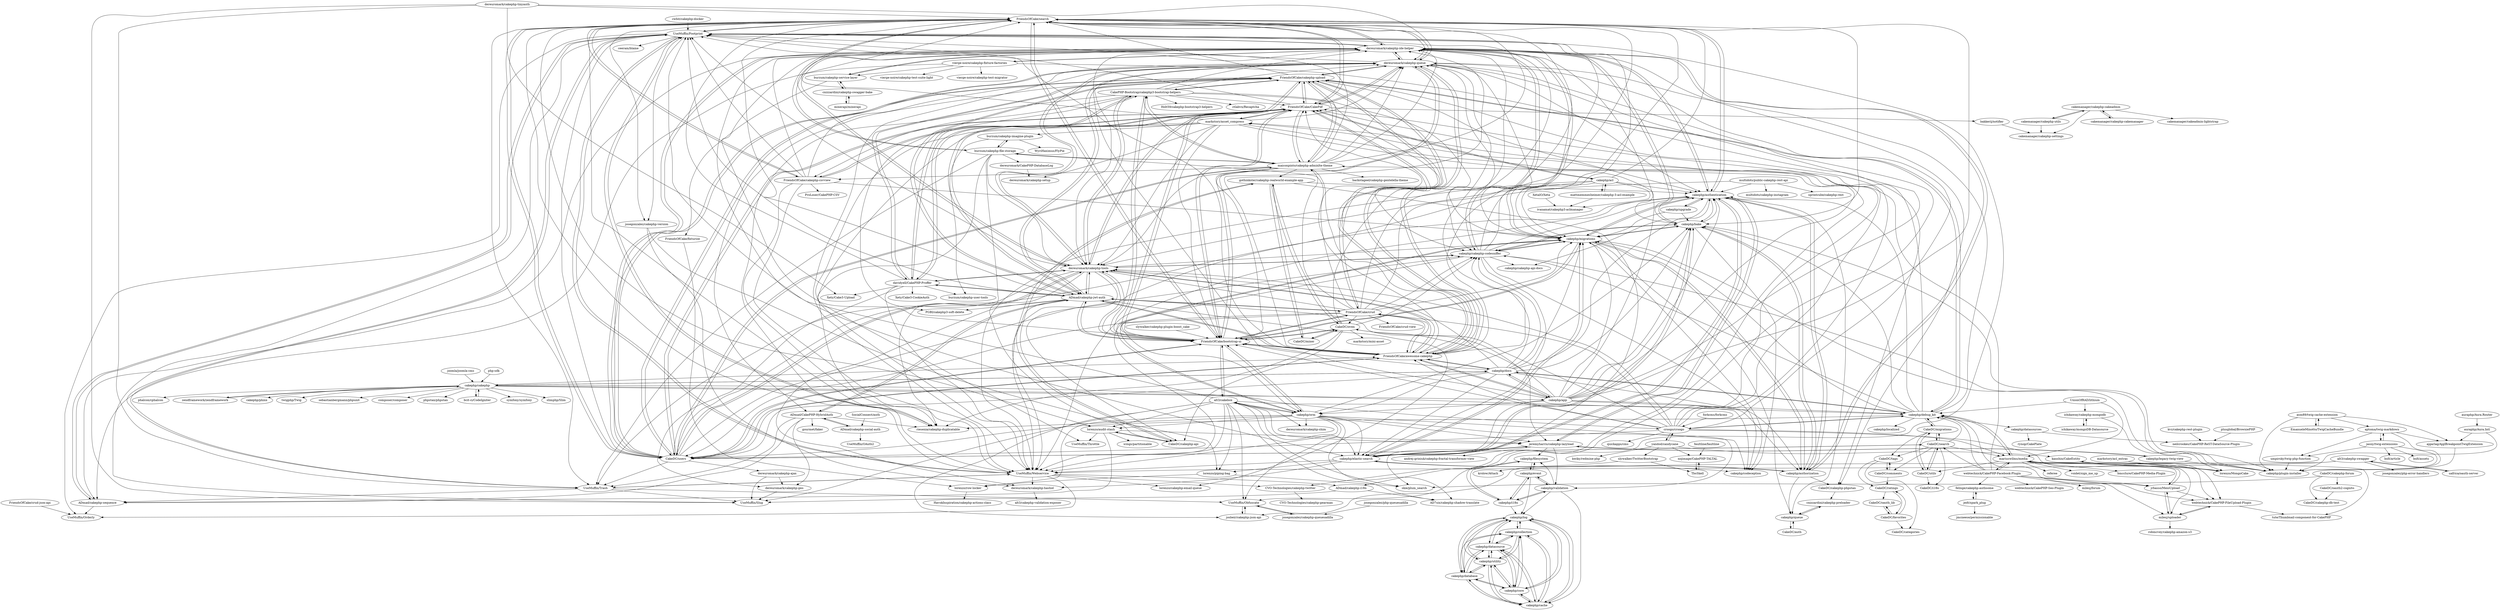 digraph G {
"FriendsOfCake/search" -> "UseMuffin/Footprint"
"FriendsOfCake/search" -> "FriendsOfCake/CakePdf"
"FriendsOfCake/search" -> "dereuromark/cakephp-ide-helper"
"FriendsOfCake/search" -> "FriendsOfCake/cakephp-csvview"
"FriendsOfCake/search" -> "dereuromark/cakephp-queue"
"FriendsOfCake/search" -> "UseMuffin/Webservice"
"FriendsOfCake/search" -> "riesenia/cakephp-duplicatable"
"FriendsOfCake/search" -> "cakephp/bake"
"FriendsOfCake/search" -> "cakephp/authentication"
"FriendsOfCake/search" -> "UseMuffin/Trash"
"FriendsOfCake/search" -> "FriendsOfCake/bootstrap-ui"
"FriendsOfCake/search" -> "lorenzo/audit-stash"
"FriendsOfCake/search" -> "CakeDC/users"
"FriendsOfCake/search" -> "burzum/cakephp-file-storage"
"FriendsOfCake/search" -> "josegonzalez/cakephp-version"
"cakephp/app" -> "cakephp/docs"
"cakephp/app" -> "cakephp/migrations"
"cakephp/app" -> "cakephp/bake"
"cakephp/app" -> "cakephp/authentication"
"cakephp/app" -> "FriendsOfCake/awesome-cakephp"
"cakephp/app" -> "dereuromark/cakephp-queue"
"cakephp/app" -> "cakephp/authorization"
"cakephp/app" -> "dereuromark/cakephp-ide-helper"
"cakephp/app" -> "cakephp/orm"
"cakephp/app" -> "FriendsOfCake/bootstrap-ui"
"cakephp/app" -> "CakeDC/oven"
"cakephp/app" -> "maiconpinto/cakephp-adminlte-theme"
"cakephp/app" -> "cakephp/debug_kit"
"cakephp/app" -> "cakephp/elastic-search"
"cakephp/app" -> "FriendsOfCake/search"
"ADmad/CakePHP-HybridAuth" -> "ADmad/cakephp-social-auth"
"ADmad/CakePHP-HybridAuth" -> "UseMuffin/Trash"
"ADmad/CakePHP-HybridAuth" -> "ADmad/cakephp-jwt-auth"
"ADmad/CakePHP-HybridAuth" -> "gourmet/faker"
"ADmad/CakePHP-HybridAuth" -> "riesenia/cakephp-duplicatable"
"ADmad/CakePHP-HybridAuth" -> "ADmad/cakephp-sequence"
"ADmad/CakePHP-HybridAuth" -> "dereuromark/cakephp-geo"
"UnionOfRAD/lithium" -> "ichikaway/cakephp-mongodb" ["e"=1]
"UnionOfRAD/lithium" -> "cakephp/debug_kit" ["e"=1]
"UnionOfRAD/lithium" -> "mariuswilms/media" ["e"=1]
"cakephp/upgrade" -> "cakephp/authentication"
"cakephp/upgrade" -> "cakephp/bake"
"cakephp/upgrade" -> "cakephp/migrations"
"auraphp/Aura.Router" -> "auraphp/Aura.Intl" ["e"=1]
"cakephp/docs" -> "cakephp/app"
"cakephp/docs" -> "cakephp/debug_kit"
"cakephp/docs" -> "cakephp/bake"
"cakephp/docs" -> "FriendsOfCake/awesome-cakephp"
"cakephp/docs" -> "cakephp/authentication"
"cakephp/docs" -> "cakephp/migrations"
"cakephp/docs" -> "dereuromark/cakephp-ide-helper"
"cakephp/docs" -> "cakephp/authorization"
"cakephp/docs" -> "cakephp/elastic-search"
"cakephp/docs" -> "cakephp/cakephp"
"cakephp/docs" -> "dereuromark/cakephp-tools"
"cakephp/docs" -> "cakephp/orm"
"cakephp/docs" -> "dereuromark/cakephp-queue"
"cakephp/docs" -> "CakeDC/users"
"cakephp/docs" -> "cakephp/cakephp-codesniffer"
"cakephp/elastic-search" -> "jeremyharris/cakephp-lazyload"
"cakephp/elastic-search" -> "cakephp/bake"
"cakephp/elastic-search" -> "cakephp/authentication"
"cakephp/elastic-search" -> "cakephp/codeception"
"cakephp/elastic-search" -> "cakephp/authorization"
"cakephp/elastic-search" -> "cakephp/migrations"
"cakephp/elastic-search" -> "UseMuffin/Webservice"
"cakephp/elastic-search" -> "lorenzo/piping-bag"
"cakephp/elastic-search" -> "dereuromark/cakephp-hashid"
"forkcms/forkcms" -> "croogo/croogo" ["e"=1]
"plusglobal/BrowniePHP" -> "neilcrookes/CakePHP-ReST-DataSource-Plugin"
"cakephp/authorization" -> "cakephp/authentication"
"cakephp/authorization" -> "cakephp/bake"
"cakephp/authorization" -> "cakephp/elastic-search"
"cakephp/authorization" -> "cakephp/migrations"
"cakephp/authorization" -> "cakephp/queue"
"cakephp/authorization" -> "dereuromark/cakephp-ide-helper"
"cakephp/authorization" -> "CakeDC/cakephp-phpstan"
"slywalker/cakephp-plugin-boost_cake" -> "FriendsOfCake/bootstrap-ui"
"FriendsOfCake/crud" -> "FriendsOfCake/bootstrap-ui"
"FriendsOfCake/crud" -> "FriendsOfCake/awesome-cakephp"
"FriendsOfCake/crud" -> "ADmad/cakephp-jwt-auth"
"FriendsOfCake/crud" -> "FriendsOfCake/search"
"FriendsOfCake/crud" -> "dereuromark/cakephp-tools"
"FriendsOfCake/crud" -> "FriendsOfCake/CakePdf"
"FriendsOfCake/crud" -> "cakephp/migrations"
"FriendsOfCake/crud" -> "FriendsOfCake/crud-view"
"FriendsOfCake/crud" -> "FriendsOfCake/cakephp-upload"
"FriendsOfCake/crud" -> "UseMuffin/Footprint"
"FriendsOfCake/crud" -> "CakeDC/users"
"FriendsOfCake/crud" -> "maiconpinto/cakephp-adminlte-theme"
"FriendsOfCake/crud" -> "cakephp/orm"
"FriendsOfCake/crud" -> "CakeDC/oven"
"FriendsOfCake/crud" -> "cakephp/cakephp-codesniffer"
"josegonzalez/php-queuesadilla" -> "josegonzalez/cakephp-queuesadilla"
"nojimage/CakePHP-TALTAL" -> "TbsSkell"
"burzum/cakephp-service-layer" -> "FriendsOfCake/fixturize"
"burzum/cakephp-service-layer" -> "dereuromark/cakephp-ide-helper"
"burzum/cakephp-service-layer" -> "cnizzardini/cakephp-swagger-bake"
"kanshin/CakeEntity" -> "lorenzo/MongoCake"
"jasny/twig-extensions" -> "cakephp/plugin-installer"
"jasny/twig-extensions" -> "umpirsky/twig-php-function"
"jasny/twig-extensions" -> "aptoma/twig-markdown"
"jasny/twig-extensions" -> "bolt/article" ["e"=1]
"jasny/twig-extensions" -> "bolt/assets" ["e"=1]
"lorenzo/MongoCake" -> "kanshin/CakeEntity"
"CakeDC/cakephp-forum" -> "skie/plum_search"
"CakeDC/cakephp-forum" -> "CakeDC/cakephp-db-test"
"CakeDC/cakephp-forum" -> "CakeDC/oauth2-cognito"
"CakeDC/oauth2-cognito" -> "CakeDC/cakephp-db-test"
"FriendsOfCake/awesome-cakephp" -> "CakeDC/users"
"FriendsOfCake/awesome-cakephp" -> "FriendsOfCake/bootstrap-ui"
"FriendsOfCake/awesome-cakephp" -> "dereuromark/cakephp-queue"
"FriendsOfCake/awesome-cakephp" -> "dereuromark/cakephp-tools"
"FriendsOfCake/awesome-cakephp" -> "FriendsOfCake/CakePdf"
"FriendsOfCake/awesome-cakephp" -> "FriendsOfCake/crud"
"FriendsOfCake/awesome-cakephp" -> "FriendsOfCake/cakephp-upload"
"FriendsOfCake/awesome-cakephp" -> "dereuromark/cakephp-ide-helper"
"FriendsOfCake/awesome-cakephp" -> "ADmad/cakephp-jwt-auth"
"FriendsOfCake/awesome-cakephp" -> "burzum/cakephp-file-storage"
"FriendsOfCake/awesome-cakephp" -> "FriendsOfCake/search"
"FriendsOfCake/awesome-cakephp" -> "cakephp/docs"
"FriendsOfCake/awesome-cakephp" -> "cakephp/cakephp-codesniffer"
"FriendsOfCake/awesome-cakephp" -> "cakephp/app"
"FriendsOfCake/awesome-cakephp" -> "UseMuffin/Footprint"
"bcit-ci/CodeIgniter" -> "cakephp/cakephp" ["e"=1]
"dereuromark/cakephp-tinyauth" -> "UseMuffin/Slug"
"dereuromark/cakephp-tinyauth" -> "FriendsOfCake/search"
"dereuromark/cakephp-tinyauth" -> "dereuromark/cakephp-queue"
"dereuromark/cakephp-tinyauth" -> "UseMuffin/Trash"
"dereuromark/cakephp-tinyauth" -> "Xety/Cake3-Upload"
"joomla/joomla-cms" -> "cakephp/cakephp" ["e"=1]
"cakephp/collection" -> "cakephp/datasource"
"cakephp/collection" -> "cakephp/cache"
"cakephp/collection" -> "cakephp/log"
"cakephp/collection" -> "cakephp/core"
"cakephp/collection" -> "cakephp/database"
"cakephp/collection" -> "cakephp/utility"
"SocialConnect/auth" -> "ADmad/cakephp-social-auth" ["e"=1]
"ADmad/cakephp-jwt-auth" -> "FriendsOfCake/CakePdf"
"ADmad/cakephp-jwt-auth" -> "FriendsOfCake/bootstrap-ui"
"ADmad/cakephp-jwt-auth" -> "dereuromark/cakephp-tools"
"ADmad/cakephp-jwt-auth" -> "ADmad/CakePHP-HybridAuth"
"ADmad/cakephp-jwt-auth" -> "dereuromark/cakephp-queue"
"ADmad/cakephp-jwt-auth" -> "davidyell/CakePHP-Proffer"
"ADmad/cakephp-jwt-auth" -> "FriendsOfCake/search"
"ADmad/cakephp-jwt-auth" -> "FriendsOfCake/crud"
"ADmad/cakephp-jwt-auth" -> "dereuromark/cakephp-hashid"
"ADmad/cakephp-jwt-auth" -> "UseMuffin/Webservice"
"ADmad/cakephp-jwt-auth" -> "UseMuffin/Footprint"
"ADmad/cakephp-jwt-auth" -> "lorenzo/cakephp-email-queue"
"ADmad/cakephp-jwt-auth" -> "FriendsOfCake/awesome-cakephp"
"ADmad/cakephp-jwt-auth" -> "FriendsOfCake/cakephp-upload"
"ADmad/cakephp-jwt-auth" -> "PGBI/cakephp3-soft-delete"
"FriendsOfCake/bootstrap-ui" -> "CakeDC/users"
"FriendsOfCake/bootstrap-ui" -> "FriendsOfCake/awesome-cakephp"
"FriendsOfCake/bootstrap-ui" -> "FriendsOfCake/CakePdf"
"FriendsOfCake/bootstrap-ui" -> "FriendsOfCake/crud"
"FriendsOfCake/bootstrap-ui" -> "FriendsOfCake/search"
"FriendsOfCake/bootstrap-ui" -> "cakephp/migrations"
"FriendsOfCake/bootstrap-ui" -> "ADmad/cakephp-jwt-auth"
"FriendsOfCake/bootstrap-ui" -> "cakephp/orm"
"FriendsOfCake/bootstrap-ui" -> "dereuromark/cakephp-ide-helper"
"FriendsOfCake/bootstrap-ui" -> "FriendsOfCake/cakephp-upload"
"FriendsOfCake/bootstrap-ui" -> "CakePHP-Bootstrap/cakephp3-bootstrap-helpers"
"FriendsOfCake/bootstrap-ui" -> "dereuromark/cakephp-queue"
"FriendsOfCake/bootstrap-ui" -> "dereuromark/cakephp-tools"
"FriendsOfCake/bootstrap-ui" -> "alt3/cakebox"
"FriendsOfCake/bootstrap-ui" -> "CakeDC/oven"
"slywalker/TwitterBootstrap" -> "TbsSkell"
"slywalker/TwitterBootstrap" -> "krolow/Attach"
"XetaIO/Xeta" -> "ivanamat/cakephp3-aclmanager"
"lorenzo/piping-bag" -> "lorenzo/row-locker"
"lorenzo/piping-bag" -> "skie/plum_search"
"cakephp/utility" -> "cakephp/core"
"cakephp/utility" -> "cakephp/datasource"
"cakephp/utility" -> "cakephp/database"
"cakephp/utility" -> "cakephp/cache"
"cakephp/utility" -> "cakephp/log"
"cakephp/utility" -> "cakephp/collection"
"cakephp/core" -> "cakephp/datasource"
"cakephp/core" -> "cakephp/utility"
"cakephp/core" -> "cakephp/cache"
"cakephp/core" -> "cakephp/database"
"cakephp/core" -> "cakephp/log"
"cakephp/core" -> "cakephp/collection"
"dereuromark/cakephp-queue" -> "dereuromark/cakephp-ide-helper"
"dereuromark/cakephp-queue" -> "FriendsOfCake/awesome-cakephp"
"dereuromark/cakephp-queue" -> "UseMuffin/Footprint"
"dereuromark/cakephp-queue" -> "FriendsOfCake/search"
"dereuromark/cakephp-queue" -> "dereuromark/cakephp-tools"
"dereuromark/cakephp-queue" -> "UseMuffin/Webservice"
"dereuromark/cakephp-queue" -> "FriendsOfCake/CakePdf"
"dereuromark/cakephp-queue" -> "ADmad/cakephp-jwt-auth"
"dereuromark/cakephp-queue" -> "cakephp/migrations"
"dereuromark/cakephp-queue" -> "cakephp/authentication"
"dereuromark/cakephp-queue" -> "FriendsOfCake/bootstrap-ui"
"dereuromark/cakephp-queue" -> "CakeDC/users"
"dereuromark/cakephp-queue" -> "ADmad/cakephp-i18n"
"dereuromark/cakephp-queue" -> "cakephp/cakephp-codesniffer"
"dereuromark/cakephp-queue" -> "FriendsOfCake/cakephp-upload"
"dereuromark/cakephp-ajax" -> "UseMuffin/Slug"
"dereuromark/cakephp-ajax" -> "dereuromark/cakephp-geo"
"jrbasso/MeioUpload" -> "mariuswilms/media"
"jrbasso/MeioUpload" -> "milesj/uploader"
"jrbasso/MeioUpload" -> "webtechnick/CakePHP-FileUpload-Plugin"
"cakephp/acl" -> "mattmemmesheimer/cakephp-3-acl-example"
"cakephp/acl" -> "ivanamat/cakephp3-aclmanager"
"cakephp/acl" -> "FriendsOfCake/CakePdf"
"cakephp/acl" -> "dereuromark/cakephp-tools"
"cakephp/acl" -> "cakephp/authentication"
"cakephp/acl" -> "FriendsOfCake/search"
"cakephp/acl" -> "UseMuffin/Webservice"
"cakephp/acl" -> "cakephp/migrations"
"alt3/cakebox" -> "cakephp/orm"
"alt3/cakebox" -> "cakephp/codeception"
"alt3/cakebox" -> "UseMuffin/Obfuscate"
"alt3/cakebox" -> "lorenzo/audit-stash"
"alt3/cakebox" -> "AD7six/cakephp-shadow-translate"
"alt3/cakebox" -> "dereuromark/cakephp-shim"
"alt3/cakebox" -> "josbeir/cakephp-json-api"
"alt3/cakebox" -> "UseMuffin/Webservice"
"alt3/cakebox" -> "lorenzo/piping-bag"
"alt3/cakebox" -> "UseMuffin/Slug"
"alt3/cakebox" -> "FriendsOfCake/bootstrap-ui"
"alt3/cakebox" -> "skie/plum_search"
"alt3/cakebox" -> "cakephp/elastic-search"
"alt3/cakebox" -> "UseMuffin/Footprint"
"alt3/cakebox" -> "jeremyharris/cakephp-lazyload"
"cnizzardini/cakephp-swagger-bake" -> "mixerapi/mixerapi"
"cnizzardini/cakephp-swagger-bake" -> "burzum/cakephp-service-layer"
"ADmad/cakephp-i18n" -> "AD7six/cakephp-shadow-translate"
"ADmad/cakephp-i18n" -> "UseMuffin/Slug"
"davidyell/CakePHP-Proffer" -> "dereuromark/cakephp-tools"
"davidyell/CakePHP-Proffer" -> "Xety/Cake3-Upload"
"davidyell/CakePHP-Proffer" -> "CakePHP-Bootstrap/cakephp3-bootstrap-helpers"
"davidyell/CakePHP-Proffer" -> "FriendsOfCake/CakePdf"
"davidyell/CakePHP-Proffer" -> "ADmad/cakephp-jwt-auth"
"davidyell/CakePHP-Proffer" -> "burzum/cakephp-user-tools"
"davidyell/CakePHP-Proffer" -> "dereuromark/cakephp-geo"
"davidyell/CakePHP-Proffer" -> "FriendsOfCake/cakephp-upload"
"davidyell/CakePHP-Proffer" -> "FriendsOfCake/search"
"davidyell/CakePHP-Proffer" -> "UseMuffin/Webservice"
"davidyell/CakePHP-Proffer" -> "Xety/Cake3-CookieAuth"
"vierge-noire/cakephp-fixture-factories" -> "vierge-noire/cakephp-test-suite-light"
"vierge-noire/cakephp-fixture-factories" -> "vierge-noire/cakephp-test-migrator"
"vierge-noire/cakephp-fixture-factories" -> "dereuromark/cakephp-ide-helper"
"vierge-noire/cakephp-fixture-factories" -> "CakeDC/cakephp-phpstan"
"vierge-noire/cakephp-fixture-factories" -> "burzum/cakephp-service-layer"
"vierge-noire/cakephp-fixture-factories" -> "ADmad/cakephp-sequence"
"mixerapi/mixerapi" -> "cnizzardini/cakephp-swagger-bake"
"cakephp/database" -> "cakephp/datasource"
"cakephp/database" -> "cakephp/core"
"cakephp/database" -> "cakephp/utility"
"cakephp/database" -> "cakephp/cache"
"cakephp/database" -> "cakephp/log"
"cakephp/database" -> "cakephp/collection"
"dereuromark/cakephp-geo" -> "UseMuffin/Slug"
"EmanueleMinotto/TwigCacheBundle" -> "asm89/twig-cache-extension"
"CakePHP-Bootstrap/cakephp3-bootstrap-helpers" -> "davidyell/CakePHP-Proffer"
"CakePHP-Bootstrap/cakephp3-bootstrap-helpers" -> "FriendsOfCake/bootstrap-ui"
"CakePHP-Bootstrap/cakephp3-bootstrap-helpers" -> "dereuromark/cakephp-tools"
"CakePHP-Bootstrap/cakephp3-bootstrap-helpers" -> "FriendsOfCake/cakephp-upload"
"CakePHP-Bootstrap/cakephp3-bootstrap-helpers" -> "UseMuffin/Webservice"
"CakePHP-Bootstrap/cakephp3-bootstrap-helpers" -> "dereuromark/cakephp-ide-helper"
"CakePHP-Bootstrap/cakephp3-bootstrap-helpers" -> "dereuromark/cakephp-queue"
"CakePHP-Bootstrap/cakephp3-bootstrap-helpers" -> "maiconpinto/cakephp-adminlte-theme"
"CakePHP-Bootstrap/cakephp3-bootstrap-helpers" -> "FriendsOfCake/CakePdf"
"CakePHP-Bootstrap/cakephp3-bootstrap-helpers" -> "PGBI/cakephp3-soft-delete"
"CakePHP-Bootstrap/cakephp3-bootstrap-helpers" -> "cakephp/migrations"
"CakePHP-Bootstrap/cakephp3-bootstrap-helpers" -> "Holt59/cakephp-bootstrap3-helpers"
"CakePHP-Bootstrap/cakephp3-bootstrap-helpers" -> "FriendsOfCake/cakephp-csvview"
"CakePHP-Bootstrap/cakephp3-bootstrap-helpers" -> "ctlabvn/Recaptcha"
"CakePHP-Bootstrap/cakephp3-bootstrap-helpers" -> "cakephp/cakephp-codesniffer"
"umpirsky/twig-php-function" -> "cakephp/plugin-installer"
"cakephp/datasource" -> "cakephp/core"
"cakephp/datasource" -> "cakephp/cache"
"cakephp/datasource" -> "cakephp/log"
"cakephp/datasource" -> "cakephp/database"
"cakephp/datasource" -> "cakephp/utility"
"cakephp/datasource" -> "cakephp/collection"
"cakephp/cache" -> "cakephp/log"
"cakephp/cache" -> "cakephp/datasource"
"cakephp/cache" -> "cakephp/core"
"cakephp/cache" -> "cakephp/collection"
"cakephp/cache" -> "cakephp/utility"
"cakephp/cache" -> "cakephp/database"
"cakephp/log" -> "cakephp/cache"
"cakephp/log" -> "cakephp/datasource"
"cakephp/log" -> "cakephp/core"
"cakephp/log" -> "cakephp/collection"
"cakephp/log" -> "cakephp/database"
"cakephp/log" -> "cakephp/utility"
"markstory/acl_extras" -> "lorenzo/MongoCake"
"cakephp/queue" -> "cnizzardini/cakephp-preloader"
"cakephp/queue" -> "CakeDC/auth"
"cakephp/migrations" -> "cakephp/bake"
"cakephp/migrations" -> "cakephp/cakephp-codesniffer"
"cakephp/migrations" -> "cakephp/authentication"
"cakephp/migrations" -> "cakephp/plugin-installer"
"cakephp/migrations" -> "cakephp/queue"
"cakephp/migrations" -> "cakephp/elastic-search"
"cakephp/migrations" -> "cakephp/authorization"
"cakephp/migrations" -> "dereuromark/cakephp-ide-helper"
"cakephp/migrations" -> "UseMuffin/Footprint"
"cakephp/migrations" -> "cakephp/orm"
"cakephp/migrations" -> "cakephp/codeception"
"cakephp/migrations" -> "FriendsOfCake/bootstrap-ui"
"cakephp/event" -> "cakephp/filesystem"
"cakephp/event" -> "cakephp/i18n"
"cakephp/event" -> "cakephp/log"
"cakephp/event" -> "cakephp/validation"
"cakephp/validation" -> "cakephp/event"
"cakephp/validation" -> "cakephp/filesystem"
"cakephp/validation" -> "cakephp/i18n"
"cakephp/validation" -> "cakephp/log"
"cakephp/validation" -> "cakephp/cache"
"cakephp/bake" -> "cakephp/migrations"
"cakephp/bake" -> "cakephp/authentication"
"cakephp/bake" -> "cakephp/authorization"
"cakephp/bake" -> "cakephp/plugin-installer"
"cakephp/bake" -> "cakephp/elastic-search"
"cakephp/bake" -> "cakephp/cakephp-codesniffer"
"cakephp/bake" -> "dereuromark/cakephp-ide-helper"
"cakephp/bake" -> "cakephp/codeception"
"cakephp/i18n" -> "cakephp/filesystem"
"cakephp/i18n" -> "cakephp/event"
"cakephp/i18n" -> "cakephp/log"
"cakephp/i18n" -> "cakephp/validation"
"cakemanager/cakephp-cakemanager" -> "cakemanager/cakephp-cakeadmin"
"CakeDC/cakephp-phpstan" -> "cnizzardini/cakephp-preloader"
"josegonzalez/cakephp-version" -> "lorenzo/piping-bag"
"josegonzalez/cakephp-version" -> "dereuromark/cakephp-hashid"
"TbsSkell" -> "nojimage/CakePHP-TALTAL"
"cakemanager/cakephp-cakeadmin" -> "cakemanager/cakephp-cakemanager"
"cakemanager/cakephp-cakeadmin" -> "cakemanager/cakeadmin-lightstrap"
"cakemanager/cakephp-cakeadmin" -> "cakemanager/cakephp-settings"
"cakemanager/cakephp-cakeadmin" -> "cakemanager/cakephp-utils"
"UseMuffin/Footprint" -> "UseMuffin/Trash"
"UseMuffin/Footprint" -> "ADmad/cakephp-sequence"
"UseMuffin/Footprint" -> "UseMuffin/Orderly"
"UseMuffin/Footprint" -> "UseMuffin/Webservice"
"UseMuffin/Footprint" -> "riesenia/cakephp-duplicatable"
"UseMuffin/Footprint" -> "UseMuffin/Obfuscate"
"UseMuffin/Footprint" -> "ceeram/blame"
"UseMuffin/Footprint" -> "FriendsOfCake/search"
"UseMuffin/Footprint" -> "dereuromark/cakephp-ide-helper"
"UseMuffin/Footprint" -> "UseMuffin/Slug"
"UseMuffin/Footprint" -> "josegonzalez/cakephp-version"
"uafrica/oauth-server" -> "alt3/cakephp-swagger"
"cakephp/datasources" -> "neilcrookes/CakePHP-ReST-DataSource-Plugin"
"cakephp/datasources" -> "rynop/CakePlate"
"lorenzo/audit-stash" -> "CakeDC/cakephp-api"
"lorenzo/audit-stash" -> "jeremyharris/cakephp-lazyload"
"lorenzo/audit-stash" -> "ADmad/cakephp-sequence"
"lorenzo/audit-stash" -> "UseMuffin/Throttle"
"lorenzo/audit-stash" -> "icings/partitionable"
"UseMuffin/Trash" -> "UseMuffin/Footprint"
"UseMuffin/Trash" -> "UseMuffin/Webservice"
"UseMuffin/Trash" -> "UseMuffin/Obfuscate"
"UseMuffin/Trash" -> "ADmad/cakephp-sequence"
"UseMuffin/Trash" -> "UseMuffin/Slug"
"burzum/cakephp-imagine-plugin" -> "burzum/cakephp-file-storage"
"burzum/cakephp-imagine-plugin" -> "burzum/cakephp-user-tools"
"burzum/cakephp-imagine-plugin" -> "WyriHaximus/FlyPie"
"cakephp/cakephp-codesniffer" -> "cakephp/migrations"
"cakephp/cakephp-codesniffer" -> "cakephp/bake"
"cakephp/cakephp-codesniffer" -> "dereuromark/cakephp-ide-helper"
"cakephp/cakephp-codesniffer" -> "dereuromark/cakephp-tools"
"cakephp/cakephp-codesniffer" -> "cakephp/plugin-installer"
"cakephp/cakephp-codesniffer" -> "cakephp/codeception"
"cakephp/cakephp-codesniffer" -> "cakephp/elastic-search"
"cakephp/cakephp-codesniffer" -> "UseMuffin/Footprint"
"cakephp/cakephp-codesniffer" -> "cakephp/cakephp-api-docs"
"cakephp/cakephp-codesniffer" -> "UseMuffin/Webservice"
"cakephp/cakephp-codesniffer" -> "FriendsOfCake/search"
"cakephp/cakephp-codesniffer" -> "cakephp/authentication"
"burzum/cakephp-file-storage" -> "burzum/cakephp-imagine-plugin"
"burzum/cakephp-file-storage" -> "CakeDC/cakephp-api"
"burzum/cakephp-file-storage" -> "FriendsOfCake/search"
"burzum/cakephp-file-storage" -> "UseMuffin/Trash"
"burzum/cakephp-file-storage" -> "dereuromark/CakePHP-DatabaseLog"
"burzum/cakephp-file-storage" -> "UseMuffin/Webservice"
"burzum/cakephp-file-storage" -> "dereuromark/cakephp-tools"
"burzum/cakephp-file-storage" -> "maiconpinto/cakephp-adminlte-theme"
"UseMuffin/Webservice" -> "UseMuffin/Footprint"
"UseMuffin/Webservice" -> "CVO-Technologies/cakephp-twitter"
"UseMuffin/Webservice" -> "UseMuffin/Trash"
"UseMuffin/Webservice" -> "dereuromark/cakephp-hashid"
"UseMuffin/Webservice" -> "UseMuffin/Orderly"
"UseMuffin/Webservice" -> "ADmad/cakephp-i18n"
"UseMuffin/Webservice" -> "lorenzo/cakephp-email-queue"
"kvz/cakephp-rest-plugin" -> "neilcrookes/CakePHP-ReST-DataSource-Plugin"
"cakemanager/cakephp-utils" -> "cakemanager/cakephp-cakeadmin"
"cakemanager/cakephp-utils" -> "cakemanager/cakephp-settings"
"cakephp/orm" -> "alt3/cakebox"
"cakephp/orm" -> "cakephp/elastic-search"
"cakephp/orm" -> "cakephp/migrations"
"cakephp/orm" -> "cakephp/bake"
"cakephp/orm" -> "FriendsOfCake/bootstrap-ui"
"cakephp/orm" -> "dereuromark/cakephp-shim"
"cakephp/orm" -> "jeremyharris/cakephp-lazyload"
"cakephp/orm" -> "UseMuffin/Webservice"
"cakephp/orm" -> "cakephp/validation"
"cakephp/orm" -> "lorenzo/row-locker"
"cakephp/orm" -> "riesenia/cakephp-duplicatable"
"cakephp/orm" -> "cakephp/codeception"
"cakephp/orm" -> "UseMuffin/Obfuscate"
"cakephp/orm" -> "AD7six/cakephp-shadow-translate"
"cakephp/orm" -> "lorenzo/audit-stash"
"bakkerij/notifier" -> "cakemanager/cakephp-settings"
"cnizzardini/cakephp-preloader" -> "cakephp/queue"
"cakephp/filesystem" -> "cakephp/event"
"cakephp/filesystem" -> "cakephp/i18n"
"cakephp/legacy-twig-view" -> "jeremyharris/cakephp-lazyload"
"cakephp/legacy-twig-view" -> "cakephp/plugin-installer"
"ADmad/cakephp-sequence" -> "UseMuffin/Footprint"
"ADmad/cakephp-sequence" -> "UseMuffin/Orderly"
"croogo/croogo" -> "cakephp/debug_kit"
"croogo/croogo" -> "FriendsOfCake/awesome-cakephp"
"croogo/croogo" -> "FriendsOfCake/cakephp-upload"
"croogo/croogo" -> "dereuromark/cakephp-tools"
"croogo/croogo" -> "FriendsOfCake/bootstrap-ui"
"croogo/croogo" -> "FriendsOfCake/crud"
"croogo/croogo" -> "CakeDC/users"
"croogo/croogo" -> "FriendsOfCake/CakePdf"
"croogo/croogo" -> "ADmad/cakephp-jwt-auth"
"croogo/croogo" -> "webtechnick/CakePHP-FileUpload-Plugin"
"croogo/croogo" -> "quickapps/cms"
"croogo/croogo" -> "yandod/candycane"
"croogo/croogo" -> "markstory/asset_compress"
"croogo/croogo" -> "dereuromark/cakephp-queue"
"croogo/croogo" -> "mariuswilms/media"
"cakephp/debug_kit" -> "cakephp/bake"
"cakephp/debug_kit" -> "cakephp/migrations"
"cakephp/debug_kit" -> "cakephp/cakephp-codesniffer"
"cakephp/debug_kit" -> "cakephp/docs"
"cakephp/debug_kit" -> "cakephp/datasources"
"cakephp/debug_kit" -> "cakephp/authentication"
"cakephp/debug_kit" -> "jrbasso/MeioUpload"
"cakephp/debug_kit" -> "FriendsOfCake/cakephp-upload"
"cakephp/debug_kit" -> "cakephp/localized"
"cakephp/debug_kit" -> "mariuswilms/media"
"cakephp/debug_kit" -> "CakeDC/migrations"
"cakephp/debug_kit" -> "CakeDC/users"
"cakephp/debug_kit" -> "croogo/croogo"
"cakephp/debug_kit" -> "dereuromark/cakephp-queue"
"cakephp/debug_kit" -> "FriendsOfCake/CakePdf"
"yandod/candycane" -> "slywalker/TwitterBootstrap"
"yandod/candycane" -> "kwiky/redmine-php"
"yandod/candycane" -> "croogo/croogo"
"yandod/candycane" -> "nojimage/CakePHP-TALTAL"
"yandod/candycane" -> "kanshin/CakeEntity"
"maiconpinto/cakephp-adminlte-theme" -> "FriendsOfCake/CakePdf"
"maiconpinto/cakephp-adminlte-theme" -> "burzum/cakephp-file-storage"
"maiconpinto/cakephp-adminlte-theme" -> "FriendsOfCake/bootstrap-ui"
"maiconpinto/cakephp-adminlte-theme" -> "FriendsOfCake/search"
"maiconpinto/cakephp-adminlte-theme" -> "CakeDC/users"
"maiconpinto/cakephp-adminlte-theme" -> "UseMuffin/Footprint"
"maiconpinto/cakephp-adminlte-theme" -> "backstageel/cakephp-gentelella-theme"
"maiconpinto/cakephp-adminlte-theme" -> "CakePHP-Bootstrap/cakephp3-bootstrap-helpers"
"maiconpinto/cakephp-adminlte-theme" -> "dereuromark/cakephp-ide-helper"
"maiconpinto/cakephp-adminlte-theme" -> "FriendsOfCake/cakephp-upload"
"maiconpinto/cakephp-adminlte-theme" -> "dereuromark/cakephp-tools"
"maiconpinto/cakephp-adminlte-theme" -> "dereuromark/cakephp-queue"
"maiconpinto/cakephp-adminlte-theme" -> "FriendsOfCake/awesome-cakephp"
"maiconpinto/cakephp-adminlte-theme" -> "FriendsOfCake/cakephp-csvview"
"maiconpinto/cakephp-adminlte-theme" -> "gothinkster/cakephp-realworld-example-app"
"FriendsOfCake/CakePdf" -> "FriendsOfCake/search"
"FriendsOfCake/CakePdf" -> "FriendsOfCake/bootstrap-ui"
"FriendsOfCake/CakePdf" -> "CakeDC/users"
"FriendsOfCake/CakePdf" -> "dereuromark/cakephp-tools"
"FriendsOfCake/CakePdf" -> "dereuromark/cakephp-queue"
"FriendsOfCake/CakePdf" -> "bakkerij/notifier"
"FriendsOfCake/CakePdf" -> "ADmad/cakephp-jwt-auth"
"FriendsOfCake/CakePdf" -> "FriendsOfCake/awesome-cakephp"
"FriendsOfCake/CakePdf" -> "FriendsOfCake/cakephp-csvview"
"FriendsOfCake/CakePdf" -> "davidyell/CakePHP-Proffer"
"FriendsOfCake/CakePdf" -> "maiconpinto/cakephp-adminlte-theme"
"FriendsOfCake/CakePdf" -> "FriendsOfCake/cakephp-upload"
"FriendsOfCake/CakePdf" -> "UseMuffin/Footprint"
"FriendsOfCake/CakePdf" -> "cakephp/acl"
"FriendsOfCake/CakePdf" -> "markstory/asset_compress"
"lorenzo/row-locker" -> "HavokInspiration/cakephp-actions-class"
"milesj/uploader" -> "webtechnick/CakePHP-FileUpload-Plugin"
"milesj/uploader" -> "robmcvey/cakephp-amazon-s3"
"milesj/uploader" -> "jrbasso/MeioUpload"
"mattmemmesheimer/cakephp-3-acl-example" -> "cakephp/acl"
"mattmemmesheimer/cakephp-3-acl-example" -> "ivanamat/cakephp3-aclmanager"
"riesenia/cakephp-duplicatable" -> "UseMuffin/Footprint"
"felixge/cakephp-authsome" -> "jedt/spark_plug"
"alt3/cakephp-swagger" -> "uafrica/oauth-server"
"alt3/cakephp-swagger" -> "UseMuffin/Webservice"
"alt3/cakephp-swagger" -> "josbeir/cakephp-json-api"
"alt3/cakephp-swagger" -> "josegonzalez/php-error-handlers"
"CVO-Technologies/cakephp-twitter" -> "CVO-Technologies/cakephp-gearman"
"UseMuffin/Obfuscate" -> "josegonzalez/cakephp-queuesadilla"
"UseMuffin/Obfuscate" -> "josbeir/cakephp-json-api"
"ichikaway/mongoDB-Datasource" -> "ichikaway/cakephp-mongodb"
"dereuromark/cakephp-hashid" -> "alt3/cakephp-validation-exposer"
"jedt/spark_plug" -> "jmcneese/permissionable"
"jedt/spark_plug" -> "felixge/cakephp-authsome"
"markstory/asset_compress" -> "dereuromark/cakephp-tools"
"markstory/asset_compress" -> "FriendsOfCake/CakePdf"
"markstory/asset_compress" -> "dereuromark/cakephp-queue"
"markstory/asset_compress" -> "UseMuffin/Throttle"
"markstory/asset_compress" -> "CVO-Technologies/cakephp-twitter"
"markstory/asset_compress" -> "burzum/cakephp-imagine-plugin"
"markstory/asset_compress" -> "UseMuffin/Webservice"
"markstory/asset_compress" -> "cakephp/bake"
"markstory/asset_compress" -> "FriendsOfCake/bootstrap-ui"
"markstory/asset_compress" -> "FriendsOfCake/search"
"markstory/asset_compress" -> "dereuromark/cakephp-setup"
"CakeDC/migrations" -> "CakeDC/tags"
"CakeDC/migrations" -> "CakeDC/utils"
"CakeDC/migrations" -> "CakeDC/search"
"CakeDC/migrations" -> "cakephp/debug_kit"
"CakeDC/search" -> "CakeDC/utils"
"CakeDC/search" -> "CakeDC/tags"
"CakeDC/search" -> "CakeDC/users"
"CakeDC/search" -> "CakeDC/comments"
"CakeDC/search" -> "CakeDC/migrations"
"CakeDC/search" -> "CakeDC/i18n"
"CakeDC/search" -> "mariuswilms/media"
"CakeDC/search" -> "cakephp/debug_kit"
"CakeDC/tags" -> "CakeDC/comments"
"CakeDC/tags" -> "CakeDC/ratings"
"CakeDC/tags" -> "CakeDC/categories"
"FriendsOfCake/cakephp-csvview" -> "FriendsOfCake/search"
"FriendsOfCake/cakephp-csvview" -> "UseMuffin/Footprint"
"FriendsOfCake/cakephp-csvview" -> "ProLoser/CakePHP-CSV"
"FriendsOfCake/cakephp-csvview" -> "FriendsOfCake/CakePdf"
"FriendsOfCake/cakephp-csvview" -> "UseMuffin/Webservice"
"FriendsOfCake/cakephp-csvview" -> "dereuromark/cakephp-ide-helper"
"FriendsOfCake/cakephp-csvview" -> "riesenia/cakephp-duplicatable"
"FriendsOfCake/cakephp-csvview" -> "cakephp/migrations"
"FriendsOfCake/cakephp-csvview" -> "dereuromark/cakephp-queue"
"CakeDC/comments" -> "CakeDC/tags"
"CakeDC/comments" -> "CakeDC/ratings"
"jeremyharris/cakephp-lazyload" -> "andrej-griniuk/cakephp-fractal-transformer-view"
"jeremyharris/cakephp-lazyload" -> "cakephp/elastic-search"
"jeremyharris/cakephp-lazyload" -> "cakephp/legacy-twig-view"
"jeremyharris/cakephp-lazyload" -> "cakephp/filesystem"
"jeremyharris/cakephp-lazyload" -> "cakephp/validation"
"jeremyharris/cakephp-lazyload" -> "cakephp/authentication"
"josbeir/cakephp-json-api" -> "UseMuffin/Obfuscate"
"josegonzalez/cakephp-queuesadilla" -> "UseMuffin/Obfuscate"
"ajgarlag/AjglBreakpointTwigExtension" -> "cakephp/plugin-installer"
"cakephp/cakephp" -> "FriendsOfCake/awesome-cakephp"
"cakephp/cakephp" -> "bcit-ci/CodeIgniter" ["e"=1]
"cakephp/cakephp" -> "symfony/symfony" ["e"=1]
"cakephp/cakephp" -> "cakephp/docs"
"cakephp/cakephp" -> "slimphp/Slim" ["e"=1]
"cakephp/cakephp" -> "cakephp/debug_kit"
"cakephp/cakephp" -> "cakephp/app"
"cakephp/cakephp" -> "phalcon/cphalcon" ["e"=1]
"cakephp/cakephp" -> "zendframework/zendframework" ["e"=1]
"cakephp/cakephp" -> "cakephp/phinx" ["e"=1]
"cakephp/cakephp" -> "twigphp/Twig" ["e"=1]
"cakephp/cakephp" -> "sebastianbergmann/phpunit" ["e"=1]
"cakephp/cakephp" -> "composer/composer" ["e"=1]
"cakephp/cakephp" -> "croogo/croogo"
"cakephp/cakephp" -> "phpstan/phpstan" ["e"=1]
"php-sdk" -> "cakephp/cakephp" ["e"=1]
"aptoma/twig-markdown" -> "cakephp/plugin-installer"
"aptoma/twig-markdown" -> "jasny/twig-extensions"
"aptoma/twig-markdown" -> "ajgarlag/AjglBreakpointTwigExtension"
"aptoma/twig-markdown" -> "umpirsky/twig-php-function"
"webtechnick/CakePHP-Facebook-Plugin" -> "milesj/uploader"
"webtechnick/CakePHP-Facebook-Plugin" -> "webtechnick/CakePHP-FileUpload-Plugin"
"webtechnick/CakePHP-Facebook-Plugin" -> "felixge/cakephp-authsome"
"webtechnick/CakePHP-Facebook-Plugin" -> "mariuswilms/media"
"webtechnick/CakePHP-Facebook-Plugin" -> "webtechnick/CakePHP-Seo-Plugin"
"webtechnick/CakePHP-Facebook-Plugin" -> "milesj/forum"
"webtechnick/CakePHP-Facebook-Plugin" -> "markstory/asset_compress"
"webtechnick/CakePHP-Facebook-Plugin" -> "jrbasso/MeioUpload"
"webtechnick/CakePHP-Facebook-Plugin" -> "cakephp/debug_kit"
"webtechnick/CakePHP-Facebook-Plugin" -> "CakeDC/search"
"faultline/faultline" -> "nojimage/CakePHP-TALTAL"
"webtechnick/CakePHP-FileUpload-Plugin" -> "tute/Thumbnail-component-for-CakePHP"
"webtechnick/CakePHP-FileUpload-Plugin" -> "milesj/uploader"
"auraphp/Aura.Intl" -> "cakephp/plugin-installer"
"auraphp/Aura.Intl" -> "ajgarlag/AjglBreakpointTwigExtension"
"FriendsOfCake/fixturize" -> "lorenzo/row-locker"
"zendframework/zendframework" -> "cakephp/cakephp" ["e"=1]
"cakephp/authentication" -> "cakephp/authorization"
"cakephp/authentication" -> "cakephp/bake"
"cakephp/authentication" -> "cakephp/migrations"
"cakephp/authentication" -> "cakephp/elastic-search"
"cakephp/authentication" -> "jeremyharris/cakephp-lazyload"
"cakephp/authentication" -> "dereuromark/cakephp-ide-helper"
"cakephp/authentication" -> "cakephp/upgrade"
"cakephp/authentication" -> "cakephp/cakephp-api-docs"
"cakephp/authentication" -> "cakephp/queue"
"cakephp/authentication" -> "UseMuffin/Webservice"
"cakephp/authentication" -> "FriendsOfCake/search"
"dereuromark/cakephp-tools" -> "dereuromark/cakephp-ide-helper"
"dereuromark/cakephp-tools" -> "cakephp/cakephp-codesniffer"
"dereuromark/cakephp-tools" -> "riesenia/cakephp-duplicatable"
"dereuromark/cakephp-tools" -> "dereuromark/cakephp-queue"
"dereuromark/cakephp-tools" -> "FriendsOfCake/awesome-cakephp"
"dereuromark/cakephp-tools" -> "UseMuffin/Footprint"
"dereuromark/cakephp-tools" -> "FriendsOfCake/CakePdf"
"dereuromark/cakephp-tools" -> "davidyell/CakePHP-Proffer"
"dereuromark/cakephp-tools" -> "CakeDC/users"
"dereuromark/cakephp-tools" -> "UseMuffin/Trash"
"dereuromark/cakephp-tools" -> "ADmad/cakephp-jwt-auth"
"dereuromark/cakephp-tools" -> "UseMuffin/Webservice"
"dereuromark/cakephp-tools" -> "CakePHP-Bootstrap/cakephp3-bootstrap-helpers"
"dereuromark/cakephp-tools" -> "FriendsOfCake/bootstrap-ui"
"dereuromark/cakephp-tools" -> "cakephp/migrations"
"mariuswilms/media" -> "jrbasso/MeioUpload"
"mariuswilms/media" -> "webtechnick/CakePHP-FileUpload-Plugin"
"mariuswilms/media" -> "milesj/uploader"
"mariuswilms/media" -> "tute/Thumbnail-component-for-CakePHP"
"mariuswilms/media" -> "CakeDC/utils"
"mariuswilms/media" -> "webtechnick/CakePHP-Facebook-Plugin"
"mariuswilms/media" -> "cakephp/debug_kit"
"mariuswilms/media" -> "referee"
"mariuswilms/media" -> "voidet/sign_me_up"
"mariuswilms/media" -> "bmcclure/CakePHP-Media-Plugin"
"CakeDC/oven" -> "CakeDC/mixer"
"CakeDC/oven" -> "gothinkster/cakephp-realworld-example-app"
"CakeDC/oven" -> "jeremyharris/cakephp-lazyload"
"CakeDC/oven" -> "FriendsOfCake/bootstrap-ui"
"CakeDC/oven" -> "CakeDC/cakephp-api"
"CakeDC/oven" -> "dereuromark/cakephp-ide-helper"
"CakeDC/oven" -> "riesenia/cakephp-duplicatable"
"CakeDC/oven" -> "markstory/mini-asset"
"CakeDC/oven" -> "cakephp/cakephp-codesniffer"
"multidots/public-cakephp-rest-api" -> "multidots/cakephp-instagram"
"multidots/public-cakephp-rest-api" -> "CakeDC/cakephp-api"
"multidots/public-cakephp-rest-api" -> "cakephp/authentication"
"multidots/public-cakephp-rest-api" -> "sprintcube/cakephp-rest"
"CakeDC/cakephp-api" -> "lorenzo/audit-stash"
"CakeDC/cakephp-api" -> "gothinkster/cakephp-realworld-example-app"
"asm89/twig-cache-extension" -> "EmanueleMinotto/TwigCacheBundle"
"asm89/twig-cache-extension" -> "aptoma/twig-markdown"
"asm89/twig-cache-extension" -> "cakephp/plugin-installer"
"asm89/twig-cache-extension" -> "ajgarlag/AjglBreakpointTwigExtension"
"dereuromark/cakephp-ide-helper" -> "dereuromark/cakephp-tools"
"dereuromark/cakephp-ide-helper" -> "UseMuffin/Footprint"
"dereuromark/cakephp-ide-helper" -> "cakephp/bake"
"dereuromark/cakephp-ide-helper" -> "vierge-noire/cakephp-fixture-factories"
"dereuromark/cakephp-ide-helper" -> "cakephp/authentication"
"dereuromark/cakephp-ide-helper" -> "cakephp/cakephp-codesniffer"
"dereuromark/cakephp-ide-helper" -> "FriendsOfCake/search"
"dereuromark/cakephp-ide-helper" -> "dereuromark/cakephp-queue"
"dereuromark/cakephp-ide-helper" -> "cakephp/authorization"
"dereuromark/cakephp-ide-helper" -> "cakephp/migrations"
"dereuromark/cakephp-ide-helper" -> "burzum/cakephp-service-layer"
"dereuromark/cakephp-ide-helper" -> "cakephp/elastic-search"
"dereuromark/cakephp-ide-helper" -> "ADmad/cakephp-sequence"
"dereuromark/cakephp-ide-helper" -> "CakeDC/cakephp-phpstan"
"dereuromark/cakephp-ide-helper" -> "CakeDC/users"
"FriendsOfCake/cakephp-upload" -> "FriendsOfCake/bootstrap-ui"
"FriendsOfCake/cakephp-upload" -> "FriendsOfCake/awesome-cakephp"
"FriendsOfCake/cakephp-upload" -> "FriendsOfCake/CakePdf"
"FriendsOfCake/cakephp-upload" -> "davidyell/CakePHP-Proffer"
"FriendsOfCake/cakephp-upload" -> "CakePHP-Bootstrap/cakephp3-bootstrap-helpers"
"FriendsOfCake/cakephp-upload" -> "dereuromark/cakephp-tools"
"FriendsOfCake/cakephp-upload" -> "CakeDC/users"
"FriendsOfCake/cakephp-upload" -> "dereuromark/cakephp-queue"
"FriendsOfCake/cakephp-upload" -> "FriendsOfCake/search"
"FriendsOfCake/cakephp-upload" -> "ADmad/cakephp-jwt-auth"
"FriendsOfCake/cakephp-upload" -> "ADmad/CakePHP-HybridAuth"
"FriendsOfCake/cakephp-upload" -> "maiconpinto/cakephp-adminlte-theme"
"FriendsOfCake/cakephp-upload" -> "cakephp/debug_kit"
"FriendsOfCake/cakephp-upload" -> "cakephp/authentication"
"FriendsOfCake/cakephp-upload" -> "FriendsOfCake/crud"
"CakeDC/users" -> "FriendsOfCake/awesome-cakephp"
"CakeDC/users" -> "FriendsOfCake/bootstrap-ui"
"CakeDC/users" -> "FriendsOfCake/CakePdf"
"CakeDC/users" -> "dereuromark/cakephp-ide-helper"
"CakeDC/users" -> "dereuromark/cakephp-tools"
"CakeDC/users" -> "FriendsOfCake/search"
"CakeDC/users" -> "UseMuffin/Footprint"
"CakeDC/users" -> "dereuromark/cakephp-queue"
"CakeDC/users" -> "CakeDC/search"
"CakeDC/users" -> "FriendsOfCake/cakephp-upload"
"CakeDC/users" -> "cakephp/authentication"
"CakeDC/users" -> "cakephp/cakephp-codesniffer"
"CakeDC/users" -> "UseMuffin/Trash"
"CakeDC/users" -> "maiconpinto/cakephp-adminlte-theme"
"CakeDC/users" -> "dereuromark/cakephp-ajax"
"CakeDC/mixer" -> "gothinkster/cakephp-realworld-example-app"
"CakeDC/mixer" -> "CakeDC/oven"
"ADmad/cakephp-social-auth" -> "UseMuffin/OAuth2"
"ADmad/cakephp-social-auth" -> "ADmad/CakePHP-HybridAuth"
"CakeDC/utils" -> "CakeDC/search"
"CakeDC/utils" -> "CakeDC/migrations"
"CakeDC/utils" -> "CakeDC/i18n"
"FriendsOfCake/crud-json-api" -> "UseMuffin/Orderly"
"CakeDC/auth" -> "cakephp/queue"
"CakeDC/oauth_lib" -> "CakeDC/favorites"
"CakeDC/favorites" -> "CakeDC/oauth_lib"
"CakeDC/favorites" -> "CakeDC/ratings"
"CakeDC/favorites" -> "CakeDC/categories"
"CakeDC/ratings" -> "CakeDC/favorites"
"CakeDC/ratings" -> "CakeDC/oauth_lib"
"ichikaway/cakephp-mongodb" -> "ichikaway/mongoDB-Datasource"
"ichikaway/cakephp-mongodb" -> "lorenzo/MongoCake"
"gothinkster/cakephp-realworld-example-app" -> "CakeDC/mixer"
"gothinkster/cakephp-realworld-example-app" -> "CakeDC/cakephp-api"
"gothinkster/cakephp-realworld-example-app" -> "CakeDC/oven"
"gothinkster/cakephp-realworld-example-app" -> "skie/plum_search"
"gothinkster/cakephp-realworld-example-app" -> "cakephp/authentication"
"dereuromark/CakePHP-DatabaseLog" -> "dereuromark/cakephp-setup"
"cwbit/cakephp-docker" -> "UseMuffin/Footprint"
"FriendsOfCake/search" ["l"="-16.356,27.122"]
"UseMuffin/Footprint" ["l"="-16.331,27.126"]
"FriendsOfCake/CakePdf" ["l"="-16.367,27.147"]
"dereuromark/cakephp-ide-helper" ["l"="-16.356,27.095"]
"FriendsOfCake/cakephp-csvview" ["l"="-16.358,27.109"]
"dereuromark/cakephp-queue" ["l"="-16.373,27.131"]
"UseMuffin/Webservice" ["l"="-16.332,27.136"]
"riesenia/cakephp-duplicatable" ["l"="-16.328,27.115"]
"cakephp/bake" ["l"="-16.365,27.079"]
"cakephp/authentication" ["l"="-16.376,27.088"]
"UseMuffin/Trash" ["l"="-16.325,27.146"]
"FriendsOfCake/bootstrap-ui" ["l"="-16.348,27.129"]
"lorenzo/audit-stash" ["l"="-16.299,27.085"]
"CakeDC/users" ["l"="-16.39,27.134"]
"burzum/cakephp-file-storage" ["l"="-16.345,27.103"]
"josegonzalez/cakephp-version" ["l"="-16.297,27.119"]
"cakephp/app" ["l"="-16.389,27.091"]
"cakephp/docs" ["l"="-16.406,27.097"]
"cakephp/migrations" ["l"="-16.365,27.091"]
"FriendsOfCake/awesome-cakephp" ["l"="-16.392,27.118"]
"cakephp/authorization" ["l"="-16.376,27.07"]
"cakephp/orm" ["l"="-16.318,27.094"]
"CakeDC/oven" ["l"="-16.332,27.075"]
"maiconpinto/cakephp-adminlte-theme" ["l"="-16.375,27.112"]
"cakephp/debug_kit" ["l"="-16.431,27.134"]
"cakephp/elastic-search" ["l"="-16.342,27.086"]
"ADmad/CakePHP-HybridAuth" ["l"="-16.336,27.175"]
"ADmad/cakephp-social-auth" ["l"="-16.333,27.219"]
"ADmad/cakephp-jwt-auth" ["l"="-16.35,27.149"]
"gourmet/faker" ["l"="-16.316,27.209"]
"ADmad/cakephp-sequence" ["l"="-16.314,27.119"]
"dereuromark/cakephp-geo" ["l"="-16.332,27.194"]
"UnionOfRAD/lithium" ["l"="-17.869,23.626", "c"=676]
"ichikaway/cakephp-mongodb" ["l"="-16.482,27.388"]
"mariuswilms/media" ["l"="-16.461,27.182"]
"cakephp/upgrade" ["l"="-16.386,27.059"]
"auraphp/Aura.Router" ["l"="-17.561,23.448", "c"=676]
"auraphp/Aura.Intl" ["l"="-16.311,26.975"]
"cakephp/cakephp" ["l"="-16.472,27.083"]
"dereuromark/cakephp-tools" ["l"="-16.36,27.133"]
"cakephp/cakephp-codesniffer" ["l"="-16.372,27.1"]
"jeremyharris/cakephp-lazyload" ["l"="-16.305,27.06"]
"cakephp/codeception" ["l"="-16.329,27.088"]
"lorenzo/piping-bag" ["l"="-16.285,27.085"]
"dereuromark/cakephp-hashid" ["l"="-16.308,27.132"]
"forkcms/forkcms" ["l"="-15.382,28.476", "c"=29]
"croogo/croogo" ["l"="-16.403,27.17"]
"plusglobal/BrowniePHP" ["l"="-16.615,27.099"]
"neilcrookes/CakePHP-ReST-DataSource-Plugin" ["l"="-16.587,27.094"]
"cakephp/queue" ["l"="-16.399,27.05"]
"CakeDC/cakephp-phpstan" ["l"="-16.37,27.049"]
"slywalker/cakephp-plugin-boost_cake" ["l"="-16.274,27.161"]
"FriendsOfCake/crud" ["l"="-16.345,27.117"]
"FriendsOfCake/crud-view" ["l"="-16.27,27.107"]
"FriendsOfCake/cakephp-upload" ["l"="-16.382,27.146"]
"josegonzalez/php-queuesadilla" ["l"="-16.192,27.166"]
"josegonzalez/cakephp-queuesadilla" ["l"="-16.234,27.148"]
"nojimage/CakePHP-TALTAL" ["l"="-16.394,27.303"]
"TbsSkell" ["l"="-16.401,27.317"]
"burzum/cakephp-service-layer" ["l"="-16.349,27.038"]
"FriendsOfCake/fixturize" ["l"="-16.302,27.036"]
"cnizzardini/cakephp-swagger-bake" ["l"="-16.367,27.001"]
"kanshin/CakeEntity" ["l"="-16.445,27.322"]
"lorenzo/MongoCake" ["l"="-16.458,27.354"]
"jasny/twig-extensions" ["l"="-16.363,26.963"]
"cakephp/plugin-installer" ["l"="-16.342,27.007"]
"umpirsky/twig-php-function" ["l"="-16.348,26.975"]
"aptoma/twig-markdown" ["l"="-16.345,26.954"]
"bolt/article" ["l"="-13.588,24.26", "c"=181]
"bolt/assets" ["l"="-13.591,24.241", "c"=181]
"CakeDC/cakephp-forum" ["l"="-16.21,27.074"]
"skie/plum_search" ["l"="-16.263,27.08"]
"CakeDC/cakephp-db-test" ["l"="-16.187,27.065"]
"CakeDC/oauth2-cognito" ["l"="-16.18,27.078"]
"bcit-ci/CodeIgniter" ["l"="-17.017,27.568", "c"=782]
"dereuromark/cakephp-tinyauth" ["l"="-16.323,27.166"]
"UseMuffin/Slug" ["l"="-16.312,27.158"]
"Xety/Cake3-Upload" ["l"="-16.315,27.191"]
"joomla/joomla-cms" ["l"="12.237,-35.092", "c"=27]
"cakephp/collection" ["l"="-16.193,26.982"]
"cakephp/datasource" ["l"="-16.176,27.001"]
"cakephp/cache" ["l"="-16.19,27.003"]
"cakephp/log" ["l"="-16.2,26.998"]
"cakephp/core" ["l"="-16.185,26.99"]
"cakephp/database" ["l"="-16.168,26.99"]
"cakephp/utility" ["l"="-16.177,26.979"]
"SocialConnect/auth" ["l"="-16.072,25.57", "c"=50]
"davidyell/CakePHP-Proffer" ["l"="-16.349,27.162"]
"lorenzo/cakephp-email-queue" ["l"="-16.306,27.172"]
"PGBI/cakephp3-soft-delete" ["l"="-16.375,27.182"]
"CakePHP-Bootstrap/cakephp3-bootstrap-helpers" ["l"="-16.37,27.123"]
"alt3/cakebox" ["l"="-16.298,27.105"]
"slywalker/TwitterBootstrap" ["l"="-16.416,27.303"]
"krolow/Attach" ["l"="-16.42,27.326"]
"XetaIO/Xeta" ["l"="-16.511,27.185"]
"ivanamat/cakephp3-aclmanager" ["l"="-16.455,27.166"]
"lorenzo/row-locker" ["l"="-16.28,27.06"]
"ADmad/cakephp-i18n" ["l"="-16.306,27.144"]
"dereuromark/cakephp-ajax" ["l"="-16.353,27.186"]
"jrbasso/MeioUpload" ["l"="-16.447,27.191"]
"milesj/uploader" ["l"="-16.461,27.215"]
"webtechnick/CakePHP-FileUpload-Plugin" ["l"="-16.441,27.205"]
"cakephp/acl" ["l"="-16.401,27.143"]
"mattmemmesheimer/cakephp-3-acl-example" ["l"="-16.433,27.165"]
"UseMuffin/Obfuscate" ["l"="-16.275,27.129"]
"AD7six/cakephp-shadow-translate" ["l"="-16.28,27.117"]
"dereuromark/cakephp-shim" ["l"="-16.271,27.091"]
"josbeir/cakephp-json-api" ["l"="-16.255,27.122"]
"mixerapi/mixerapi" ["l"="-16.383,26.979"]
"burzum/cakephp-user-tools" ["l"="-16.316,27.108"]
"Xety/Cake3-CookieAuth" ["l"="-16.356,27.205"]
"vierge-noire/cakephp-fixture-factories" ["l"="-16.343,27.056"]
"vierge-noire/cakephp-test-suite-light" ["l"="-16.34,27.023"]
"vierge-noire/cakephp-test-migrator" ["l"="-16.329,27.031"]
"EmanueleMinotto/TwigCacheBundle" ["l"="-16.319,26.912"]
"asm89/twig-cache-extension" ["l"="-16.325,26.939"]
"Holt59/cakephp-bootstrap3-helpers" ["l"="-16.426,27.11"]
"ctlabvn/Recaptcha" ["l"="-16.366,27.064"]
"markstory/acl_extras" ["l"="-16.45,27.378"]
"cnizzardini/cakephp-preloader" ["l"="-16.397,27.033"]
"CakeDC/auth" ["l"="-16.42,27.027"]
"cakephp/event" ["l"="-16.226,27.019"]
"cakephp/filesystem" ["l"="-16.253,27.023"]
"cakephp/i18n" ["l"="-16.233,27.011"]
"cakephp/validation" ["l"="-16.243,27.032"]
"cakemanager/cakephp-cakemanager" ["l"="-16.248,27.325"]
"cakemanager/cakephp-cakeadmin" ["l"="-16.254,27.307"]
"cakemanager/cakeadmin-lightstrap" ["l"="-16.233,27.315"]
"cakemanager/cakephp-settings" ["l"="-16.28,27.278"]
"cakemanager/cakephp-utils" ["l"="-16.27,27.299"]
"UseMuffin/Orderly" ["l"="-16.289,27.147"]
"ceeram/blame" ["l"="-16.291,27.16"]
"uafrica/oauth-server" ["l"="-16.206,27.138"]
"alt3/cakephp-swagger" ["l"="-16.234,27.132"]
"cakephp/datasources" ["l"="-16.535,27.109"]
"rynop/CakePlate" ["l"="-16.566,27.099"]
"CakeDC/cakephp-api" ["l"="-16.326,27.057"]
"UseMuffin/Throttle" ["l"="-16.294,27.136"]
"icings/partitionable" ["l"="-16.264,27.067"]
"burzum/cakephp-imagine-plugin" ["l"="-16.348,27.075"]
"WyriHaximus/FlyPie" ["l"="-16.359,27.026"]
"cakephp/cakephp-api-docs" ["l"="-16.399,27.07"]
"dereuromark/CakePHP-DatabaseLog" ["l"="-16.414,27.124"]
"CVO-Technologies/cakephp-twitter" ["l"="-16.323,27.181"]
"kvz/cakephp-rest-plugin" ["l"="-16.614,27.076"]
"bakkerij/notifier" ["l"="-16.312,27.23"]
"cakephp/legacy-twig-view" ["l"="-16.298,27.021"]
"quickapps/cms" ["l"="-16.403,27.223"]
"yandod/candycane" ["l"="-16.414,27.262"]
"markstory/asset_compress" ["l"="-16.369,27.158"]
"cakephp/localized" ["l"="-16.491,27.123"]
"CakeDC/migrations" ["l"="-16.484,27.144"]
"kwiky/redmine-php" ["l"="-16.433,27.284"]
"backstageel/cakephp-gentelella-theme" ["l"="-16.428,27.08"]
"gothinkster/cakephp-realworld-example-app" ["l"="-16.315,27.07"]
"HavokInspiration/cakephp-actions-class" ["l"="-16.25,27.052"]
"robmcvey/cakephp-amazon-s3" ["l"="-16.471,27.248"]
"felixge/cakephp-authsome" ["l"="-16.519,27.242"]
"jedt/spark_plug" ["l"="-16.54,27.259"]
"josegonzalez/php-error-handlers" ["l"="-16.196,27.123"]
"CVO-Technologies/cakephp-gearman" ["l"="-16.297,27.206"]
"ichikaway/mongoDB-Datasource" ["l"="-16.492,27.405"]
"alt3/cakephp-validation-exposer" ["l"="-16.268,27.143"]
"jmcneese/permissionable" ["l"="-16.562,27.273"]
"dereuromark/cakephp-setup" ["l"="-16.416,27.156"]
"CakeDC/tags" ["l"="-16.526,27.152"]
"CakeDC/utils" ["l"="-16.492,27.166"]
"CakeDC/search" ["l"="-16.469,27.157"]
"CakeDC/comments" ["l"="-16.528,27.166"]
"CakeDC/i18n" ["l"="-16.506,27.156"]
"CakeDC/ratings" ["l"="-16.56,27.157"]
"CakeDC/categories" ["l"="-16.555,27.167"]
"ProLoser/CakePHP-CSV" ["l"="-16.413,27.066"]
"andrej-griniuk/cakephp-fractal-transformer-view" ["l"="-16.275,27.037"]
"ajgarlag/AjglBreakpointTwigExtension" ["l"="-16.326,26.964"]
"symfony/symfony" ["l"="-14.266,24.216", "c"=181]
"slimphp/Slim" ["l"="-16.29,26.035", "c"=50]
"phalcon/cphalcon" ["l"="-16.28,26.324", "c"=50]
"zendframework/zendframework" ["l"="-14.081,24.329", "c"=181]
"cakephp/phinx" ["l"="-16.139,25.902", "c"=50]
"twigphp/Twig" ["l"="-14.293,24.336", "c"=181]
"sebastianbergmann/phpunit" ["l"="-14.531,25.991", "c"=111]
"composer/composer" ["l"="-14.586,25.994", "c"=111]
"phpstan/phpstan" ["l"="-16.061,26.053", "c"=50]
"php-sdk" ["l"="-0.285,-31.964", "c"=295]
"webtechnick/CakePHP-Facebook-Plugin" ["l"="-16.465,27.199"]
"webtechnick/CakePHP-Seo-Plugin" ["l"="-16.482,27.23"]
"milesj/forum" ["l"="-16.502,27.225"]
"faultline/faultline" ["l"="-16.38,27.336"]
"tute/Thumbnail-component-for-CakePHP" ["l"="-16.448,27.223"]
"referee" ["l"="-16.489,27.191"]
"voidet/sign_me_up" ["l"="-16.504,27.204"]
"bmcclure/CakePHP-Media-Plugin" ["l"="-16.487,27.206"]
"CakeDC/mixer" ["l"="-16.312,27.049"]
"markstory/mini-asset" ["l"="-16.318,27.019"]
"multidots/public-cakephp-rest-api" ["l"="-16.38,27.026"]
"multidots/cakephp-instagram" ["l"="-16.394,27.003"]
"sprintcube/cakephp-rest" ["l"="-16.409,26.996"]
"UseMuffin/OAuth2" ["l"="-16.328,27.252"]
"FriendsOfCake/crud-json-api" ["l"="-16.243,27.176"]
"CakeDC/oauth_lib" ["l"="-16.584,27.157"]
"CakeDC/favorites" ["l"="-16.576,27.167"]
"cwbit/cakephp-docker" ["l"="-16.277,27.181"]
}
